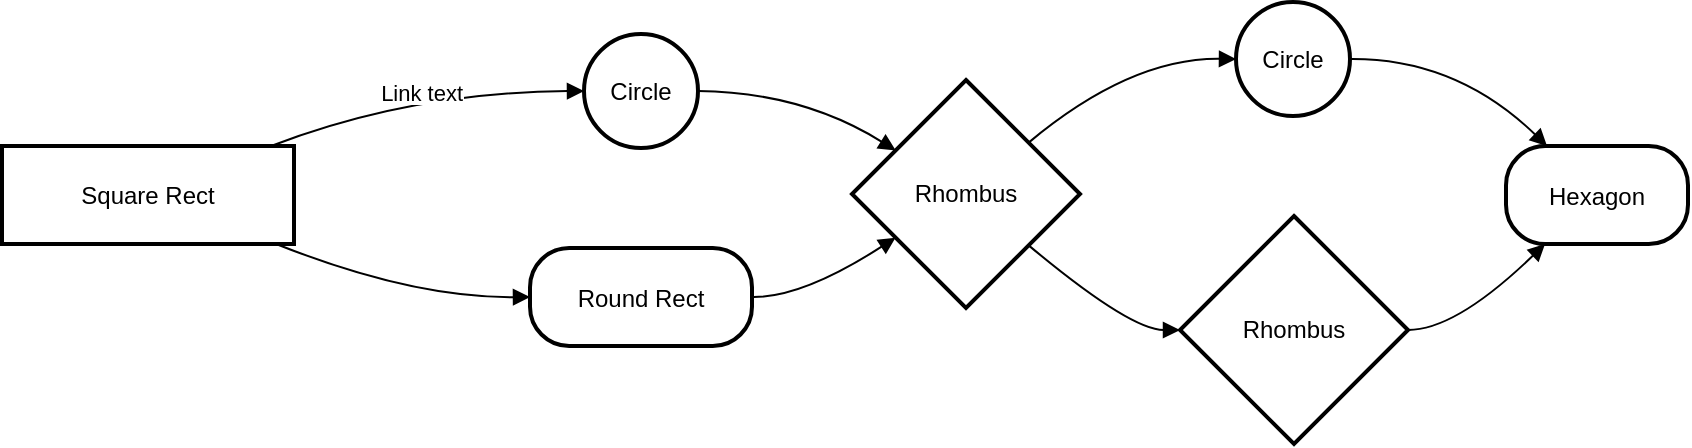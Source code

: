 <mxfile version="24.7.14">
  <diagram name="Página-1" id="7tY2Z_SO6a6StFh90May">
    <mxGraphModel>
      <root>
        <mxCell id="0" />
        <mxCell id="1" parent="0" />
        <mxCell id="2" value="Square Rect" style="whiteSpace=wrap;strokeWidth=2;" vertex="1" parent="1">
          <mxGeometry x="8" y="80" width="146" height="49" as="geometry" />
        </mxCell>
        <mxCell id="3" value="Circle" style="ellipse;aspect=fixed;strokeWidth=2;whiteSpace=wrap;" vertex="1" parent="1">
          <mxGeometry x="299" y="24" width="57" height="57" as="geometry" />
        </mxCell>
        <mxCell id="4" value="Round Rect" style="rounded=1;arcSize=40;strokeWidth=2" vertex="1" parent="1">
          <mxGeometry x="272" y="131" width="111" height="49" as="geometry" />
        </mxCell>
        <mxCell id="5" value="Rhombus" style="rhombus;strokeWidth=2;whiteSpace=wrap;" vertex="1" parent="1">
          <mxGeometry x="433" y="47" width="114" height="114" as="geometry" />
        </mxCell>
        <mxCell id="6" value="Circle" style="ellipse;aspect=fixed;strokeWidth=2;whiteSpace=wrap;" vertex="1" parent="1">
          <mxGeometry x="625" y="8" width="57" height="57" as="geometry" />
        </mxCell>
        <mxCell id="7" value="Rhombus" style="rhombus;strokeWidth=2;whiteSpace=wrap;" vertex="1" parent="1">
          <mxGeometry x="597" y="115" width="114" height="114" as="geometry" />
        </mxCell>
        <mxCell id="8" value="Hexagon" style="rounded=1;arcSize=40;strokeWidth=2" vertex="1" parent="1">
          <mxGeometry x="760" y="80" width="91" height="49" as="geometry" />
        </mxCell>
        <mxCell id="9" value="Link text" style="curved=1;startArrow=none;endArrow=block;exitX=0.93;exitY=-0.01;entryX=0;entryY=0.5;" edge="1" parent="1" source="2" target="3">
          <mxGeometry relative="1" as="geometry">
            <Array as="points">
              <mxPoint x="213" y="53" />
            </Array>
          </mxGeometry>
        </mxCell>
        <mxCell id="10" value="" style="curved=1;startArrow=none;endArrow=block;exitX=0.93;exitY=0.99;entryX=0;entryY=0.5;" edge="1" parent="1" source="2" target="4">
          <mxGeometry relative="1" as="geometry">
            <Array as="points">
              <mxPoint x="213" y="156" />
            </Array>
          </mxGeometry>
        </mxCell>
        <mxCell id="11" value="" style="curved=1;startArrow=none;endArrow=block;exitX=1;exitY=0.5;entryX=0;entryY=0.19;" edge="1" parent="1" source="3" target="5">
          <mxGeometry relative="1" as="geometry">
            <Array as="points">
              <mxPoint x="408" y="53" />
            </Array>
          </mxGeometry>
        </mxCell>
        <mxCell id="12" value="" style="curved=1;startArrow=none;endArrow=block;exitX=1;exitY=0.5;entryX=0;entryY=0.81;" edge="1" parent="1" source="4" target="5">
          <mxGeometry relative="1" as="geometry">
            <Array as="points">
              <mxPoint x="408" y="156" />
            </Array>
          </mxGeometry>
        </mxCell>
        <mxCell id="13" value="" style="curved=1;startArrow=none;endArrow=block;exitX=1;exitY=0.09;entryX=0;entryY=0.5;" edge="1" parent="1" source="5" target="6">
          <mxGeometry relative="1" as="geometry">
            <Array as="points">
              <mxPoint x="572" y="36" />
            </Array>
          </mxGeometry>
        </mxCell>
        <mxCell id="14" value="" style="curved=1;startArrow=none;endArrow=block;exitX=1;exitY=0.91;entryX=0;entryY=0.5;" edge="1" parent="1" source="5" target="7">
          <mxGeometry relative="1" as="geometry">
            <Array as="points">
              <mxPoint x="572" y="172" />
            </Array>
          </mxGeometry>
        </mxCell>
        <mxCell id="15" value="" style="curved=1;startArrow=none;endArrow=block;exitX=1;exitY=0.5;entryX=0.22;entryY=-0.01;" edge="1" parent="1" source="6" target="8">
          <mxGeometry relative="1" as="geometry">
            <Array as="points">
              <mxPoint x="735" y="36" />
            </Array>
          </mxGeometry>
        </mxCell>
        <mxCell id="16" value="" style="curved=1;startArrow=none;endArrow=block;exitX=0.99;exitY=0.5;entryX=0.22;entryY=0.99;" edge="1" parent="1" source="7" target="8">
          <mxGeometry relative="1" as="geometry">
            <Array as="points">
              <mxPoint x="735" y="172" />
            </Array>
          </mxGeometry>
        </mxCell>
      </root>
    </mxGraphModel>
  </diagram>
</mxfile>
